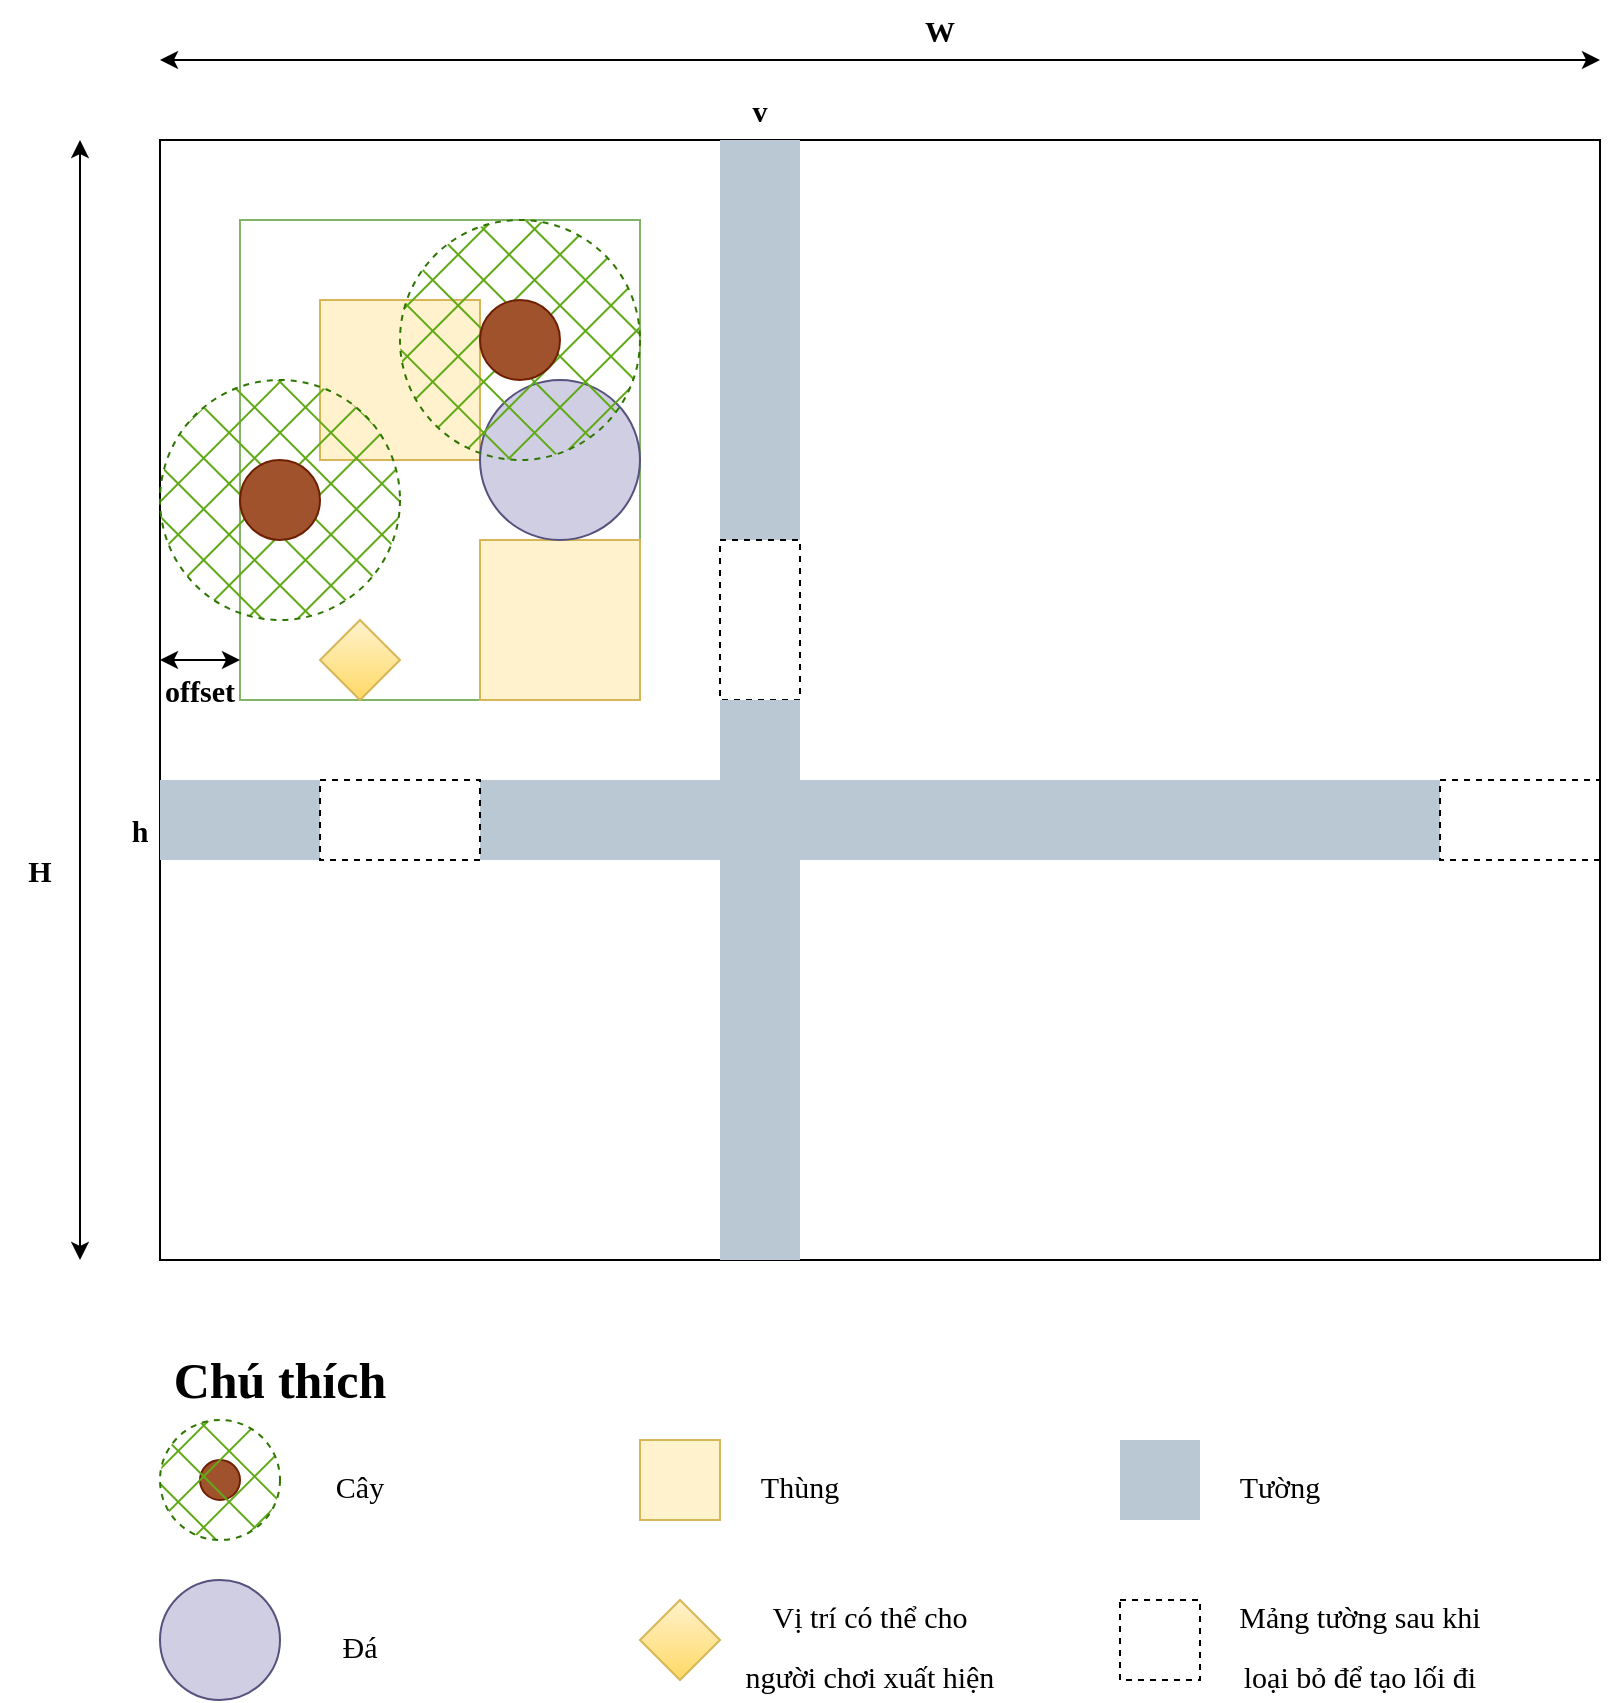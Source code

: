 <mxfile version="21.3.5" type="device" pages="2">
  <diagram id="vzllP_Ep41e42BFPDRWu" name="Page-2">
    <mxGraphModel dx="2074" dy="1116" grid="1" gridSize="10" guides="1" tooltips="1" connect="1" arrows="1" fold="1" page="1" pageScale="1" pageWidth="850" pageHeight="1100" math="0" shadow="0">
      <root>
        <mxCell id="0" />
        <mxCell id="1" parent="0" />
        <mxCell id="wyqYDlbluIopw4Qw9N9Z-13" value="" style="rounded=0;whiteSpace=wrap;html=1;fillColor=none;strokeColor=#82b366;" parent="1" vertex="1">
          <mxGeometry x="120" y="120" width="200" height="240" as="geometry" />
        </mxCell>
        <mxCell id="wyqYDlbluIopw4Qw9N9Z-2" value="" style="rounded=0;whiteSpace=wrap;html=1;fillColor=none;" parent="1" vertex="1">
          <mxGeometry x="80" y="80" width="720" height="560" as="geometry" />
        </mxCell>
        <mxCell id="wyqYDlbluIopw4Qw9N9Z-4" value="" style="endArrow=classic;startArrow=classic;html=1;rounded=0;" parent="1" edge="1">
          <mxGeometry width="50" height="50" relative="1" as="geometry">
            <mxPoint x="40" y="640" as="sourcePoint" />
            <mxPoint x="40" y="80" as="targetPoint" />
          </mxGeometry>
        </mxCell>
        <mxCell id="wyqYDlbluIopw4Qw9N9Z-5" value="" style="endArrow=classic;startArrow=classic;html=1;rounded=0;" parent="1" edge="1">
          <mxGeometry width="50" height="50" relative="1" as="geometry">
            <mxPoint x="80" y="40" as="sourcePoint" />
            <mxPoint x="800" y="40" as="targetPoint" />
          </mxGeometry>
        </mxCell>
        <mxCell id="wyqYDlbluIopw4Qw9N9Z-14" value="W" style="text;html=1;strokeColor=none;fillColor=none;align=center;verticalAlign=middle;whiteSpace=wrap;rounded=0;fontStyle=1;fontSize=15;fontFamily=Times New Roman;" parent="1" vertex="1">
          <mxGeometry x="440" y="10" width="60" height="30" as="geometry" />
        </mxCell>
        <mxCell id="wyqYDlbluIopw4Qw9N9Z-15" value="H" style="text;html=1;strokeColor=none;fillColor=none;align=center;verticalAlign=middle;whiteSpace=wrap;rounded=0;fontStyle=1;fontSize=15;fontFamily=Times New Roman;" parent="1" vertex="1">
          <mxGeometry y="430" width="40" height="30" as="geometry" />
        </mxCell>
        <mxCell id="wyqYDlbluIopw4Qw9N9Z-16" value="&lt;span&gt;v&lt;/span&gt;" style="text;html=1;strokeColor=none;fillColor=none;align=center;verticalAlign=middle;whiteSpace=wrap;rounded=0;fontSize=15;fontFamily=Times New Roman;fontStyle=1" parent="1" vertex="1">
          <mxGeometry x="350" y="50" width="60" height="30" as="geometry" />
        </mxCell>
        <mxCell id="wyqYDlbluIopw4Qw9N9Z-17" value="h" style="text;html=1;strokeColor=none;fillColor=none;align=center;verticalAlign=middle;whiteSpace=wrap;rounded=0;fontSize=15;fontStyle=1;fontFamily=Times New Roman;" parent="1" vertex="1">
          <mxGeometry x="60" y="410" width="20" height="30" as="geometry" />
        </mxCell>
        <mxCell id="wyqYDlbluIopw4Qw9N9Z-18" value="" style="rounded=0;whiteSpace=wrap;html=1;fontSize=15;fillColor=#fff2cc;strokeColor=#d6b656;" parent="1" vertex="1">
          <mxGeometry x="240" y="280" width="80" height="80" as="geometry" />
        </mxCell>
        <mxCell id="wyqYDlbluIopw4Qw9N9Z-20" value="" style="rounded=0;whiteSpace=wrap;html=1;fontFamily=Times New Roman;fontSize=20;fillColor=#bac8d3;strokeColor=none;" parent="1" vertex="1">
          <mxGeometry x="360" y="80" width="40" height="200" as="geometry" />
        </mxCell>
        <mxCell id="wyqYDlbluIopw4Qw9N9Z-21" value="" style="rounded=0;whiteSpace=wrap;html=1;fontFamily=Times New Roman;fontSize=20;fillColor=none;dashed=1;" parent="1" vertex="1">
          <mxGeometry x="360" y="280" width="40" height="80" as="geometry" />
        </mxCell>
        <mxCell id="wyqYDlbluIopw4Qw9N9Z-22" value="" style="rounded=0;whiteSpace=wrap;html=1;fontFamily=Times New Roman;fontSize=20;fillColor=#bac8d3;strokeColor=none;" parent="1" vertex="1">
          <mxGeometry x="360" y="360" width="40" height="280" as="geometry" />
        </mxCell>
        <mxCell id="wyqYDlbluIopw4Qw9N9Z-23" value="" style="rounded=0;whiteSpace=wrap;html=1;fontFamily=Times New Roman;fontSize=20;fillColor=#bac8d3;strokeColor=none;" parent="1" vertex="1">
          <mxGeometry x="80" y="400" width="80" height="40" as="geometry" />
        </mxCell>
        <mxCell id="wyqYDlbluIopw4Qw9N9Z-24" value="" style="rounded=0;whiteSpace=wrap;html=1;fontFamily=Times New Roman;fontSize=20;fillColor=#bac8d3;strokeColor=none;" parent="1" vertex="1">
          <mxGeometry x="240" y="400" width="480" height="40" as="geometry" />
        </mxCell>
        <mxCell id="wyqYDlbluIopw4Qw9N9Z-25" value="" style="rounded=0;whiteSpace=wrap;html=1;fontFamily=Times New Roman;fontSize=20;fillColor=none;dashed=1;" parent="1" vertex="1">
          <mxGeometry x="720" y="400" width="80" height="40" as="geometry" />
        </mxCell>
        <mxCell id="wyqYDlbluIopw4Qw9N9Z-26" value="" style="rounded=0;whiteSpace=wrap;html=1;fontFamily=Times New Roman;fontSize=20;fillColor=none;dashed=1;" parent="1" vertex="1">
          <mxGeometry x="160" y="400" width="80" height="40" as="geometry" />
        </mxCell>
        <mxCell id="wyqYDlbluIopw4Qw9N9Z-29" value="" style="rounded=0;whiteSpace=wrap;html=1;fontSize=15;fillColor=#fff2cc;strokeColor=#d6b656;" parent="1" vertex="1">
          <mxGeometry x="160" y="160" width="80" height="80" as="geometry" />
        </mxCell>
        <mxCell id="wyqYDlbluIopw4Qw9N9Z-32" value="" style="ellipse;whiteSpace=wrap;html=1;aspect=fixed;fillStyle=solid;fontFamily=Times New Roman;fontSize=20;fillColor=#d0cee2;strokeColor=#56517e;" parent="1" vertex="1">
          <mxGeometry x="240" y="200" width="80" height="80" as="geometry" />
        </mxCell>
        <mxCell id="wyqYDlbluIopw4Qw9N9Z-31" value="" style="ellipse;whiteSpace=wrap;html=1;aspect=fixed;dashed=1;fontFamily=Times New Roman;fontSize=20;fillColor=#60a917;fontColor=#ffffff;strokeColor=#2D7600;gradientColor=none;fillStyle=cross-hatch;" parent="1" vertex="1">
          <mxGeometry x="200" y="120" width="120" height="120" as="geometry" />
        </mxCell>
        <mxCell id="wyqYDlbluIopw4Qw9N9Z-28" value="" style="ellipse;whiteSpace=wrap;html=1;aspect=fixed;dashed=1;fontFamily=Times New Roman;fontSize=20;fillColor=#60a917;fontColor=#ffffff;strokeColor=#2D7600;fillStyle=cross-hatch;" parent="1" vertex="1">
          <mxGeometry x="80" y="200" width="120" height="120" as="geometry" />
        </mxCell>
        <mxCell id="wyqYDlbluIopw4Qw9N9Z-30" value="" style="ellipse;whiteSpace=wrap;html=1;aspect=fixed;fontFamily=Times New Roman;fontSize=20;fillColor=#a0522d;fontColor=#ffffff;strokeColor=#6D1F00;" parent="1" vertex="1">
          <mxGeometry x="240" y="160" width="40" height="40" as="geometry" />
        </mxCell>
        <mxCell id="wyqYDlbluIopw4Qw9N9Z-33" value="" style="rhombus;whiteSpace=wrap;html=1;fillStyle=solid;fontFamily=Times New Roman;fontSize=20;fillColor=#fff2cc;strokeColor=#d6b656;gradientColor=#ffd966;" parent="1" vertex="1">
          <mxGeometry x="160" y="320" width="40" height="40" as="geometry" />
        </mxCell>
        <mxCell id="wyqYDlbluIopw4Qw9N9Z-35" value="" style="ellipse;whiteSpace=wrap;html=1;aspect=fixed;fontFamily=Times New Roman;fontSize=20;fillColor=#a0522d;fontColor=#ffffff;strokeColor=#6D1F00;" parent="1" vertex="1">
          <mxGeometry x="100" y="740" width="20" height="20" as="geometry" />
        </mxCell>
        <mxCell id="wyqYDlbluIopw4Qw9N9Z-36" value="" style="ellipse;whiteSpace=wrap;html=1;aspect=fixed;dashed=1;fontFamily=Times New Roman;fontSize=20;fillColor=#60a917;fontColor=#ffffff;strokeColor=#2D7600;fillStyle=cross-hatch;" parent="1" vertex="1">
          <mxGeometry x="80" y="720" width="60" height="60" as="geometry" />
        </mxCell>
        <mxCell id="wyqYDlbluIopw4Qw9N9Z-37" value="" style="ellipse;whiteSpace=wrap;html=1;aspect=fixed;fillStyle=solid;fontFamily=Times New Roman;fontSize=20;fillColor=#d0cee2;strokeColor=#56517e;" parent="1" vertex="1">
          <mxGeometry x="80" y="800" width="60" height="60" as="geometry" />
        </mxCell>
        <mxCell id="wyqYDlbluIopw4Qw9N9Z-38" value="Chú thích" style="text;html=1;strokeColor=none;fillColor=none;align=center;verticalAlign=middle;whiteSpace=wrap;rounded=0;fillStyle=solid;fontFamily=Times New Roman;fontSize=25;fontStyle=1" parent="1" vertex="1">
          <mxGeometry x="80" y="680" width="120" height="40" as="geometry" />
        </mxCell>
        <mxCell id="wyqYDlbluIopw4Qw9N9Z-39" value="" style="rounded=0;whiteSpace=wrap;html=1;fontSize=15;fillColor=#fff2cc;strokeColor=#d6b656;" parent="1" vertex="1">
          <mxGeometry x="320" y="730" width="40" height="40" as="geometry" />
        </mxCell>
        <mxCell id="wyqYDlbluIopw4Qw9N9Z-40" value="" style="rhombus;whiteSpace=wrap;html=1;fillStyle=solid;fontFamily=Times New Roman;fontSize=20;fillColor=#fff2cc;strokeColor=#d6b656;gradientColor=#ffd966;" parent="1" vertex="1">
          <mxGeometry x="320" y="810" width="40" height="40" as="geometry" />
        </mxCell>
        <mxCell id="wyqYDlbluIopw4Qw9N9Z-41" value="" style="rounded=0;whiteSpace=wrap;html=1;fontFamily=Times New Roman;fontSize=20;fillColor=#bac8d3;strokeColor=none;" parent="1" vertex="1">
          <mxGeometry x="560" y="730" width="40" height="40" as="geometry" />
        </mxCell>
        <mxCell id="wyqYDlbluIopw4Qw9N9Z-44" value="" style="rounded=0;whiteSpace=wrap;html=1;fontFamily=Times New Roman;fontSize=20;fillColor=none;dashed=1;" parent="1" vertex="1">
          <mxGeometry x="560" y="810" width="40" height="40" as="geometry" />
        </mxCell>
        <mxCell id="wyqYDlbluIopw4Qw9N9Z-45" value="&lt;font style=&quot;font-size: 15px;&quot;&gt;Cây&lt;/font&gt;" style="text;html=1;strokeColor=none;fillColor=none;align=center;verticalAlign=middle;whiteSpace=wrap;rounded=0;fillStyle=solid;fontFamily=Times New Roman;fontSize=25;" parent="1" vertex="1">
          <mxGeometry x="150" y="735" width="60" height="30" as="geometry" />
        </mxCell>
        <mxCell id="wyqYDlbluIopw4Qw9N9Z-46" value="&lt;span style=&quot;font-size: 15px;&quot;&gt;Đá&lt;/span&gt;" style="text;html=1;strokeColor=none;fillColor=none;align=center;verticalAlign=middle;whiteSpace=wrap;rounded=0;fillStyle=solid;fontFamily=Times New Roman;fontSize=25;" parent="1" vertex="1">
          <mxGeometry x="150" y="815" width="60" height="30" as="geometry" />
        </mxCell>
        <mxCell id="wyqYDlbluIopw4Qw9N9Z-47" value="&lt;span style=&quot;font-size: 15px;&quot;&gt;Vị trí có thể cho người chơi xuất hiện&lt;/span&gt;" style="text;html=1;strokeColor=none;fillColor=none;align=center;verticalAlign=middle;whiteSpace=wrap;rounded=0;fillStyle=solid;fontFamily=Times New Roman;fontSize=25;" parent="1" vertex="1">
          <mxGeometry x="370" y="815" width="130" height="30" as="geometry" />
        </mxCell>
        <mxCell id="wyqYDlbluIopw4Qw9N9Z-48" value="&lt;font style=&quot;font-size: 15px;&quot;&gt;Thùng&lt;/font&gt;" style="text;html=1;strokeColor=none;fillColor=none;align=center;verticalAlign=middle;whiteSpace=wrap;rounded=0;fillStyle=solid;fontFamily=Times New Roman;fontSize=25;" parent="1" vertex="1">
          <mxGeometry x="370" y="735" width="60" height="30" as="geometry" />
        </mxCell>
        <mxCell id="wyqYDlbluIopw4Qw9N9Z-49" value="&lt;font style=&quot;font-size: 15px;&quot;&gt;Tường&lt;/font&gt;" style="text;html=1;strokeColor=none;fillColor=none;align=center;verticalAlign=middle;whiteSpace=wrap;rounded=0;fillStyle=solid;fontFamily=Times New Roman;fontSize=25;" parent="1" vertex="1">
          <mxGeometry x="610" y="735" width="60" height="30" as="geometry" />
        </mxCell>
        <mxCell id="wyqYDlbluIopw4Qw9N9Z-50" value="&lt;font style=&quot;font-size: 15px;&quot;&gt;Mảng tường sau khi loại bỏ để tạo lối đi&lt;/font&gt;" style="text;html=1;strokeColor=none;fillColor=none;align=center;verticalAlign=middle;whiteSpace=wrap;rounded=0;fillStyle=solid;fontFamily=Times New Roman;fontSize=25;" parent="1" vertex="1">
          <mxGeometry x="610" y="815" width="140" height="30" as="geometry" />
        </mxCell>
        <mxCell id="wyqYDlbluIopw4Qw9N9Z-27" value="" style="ellipse;whiteSpace=wrap;html=1;aspect=fixed;fontFamily=Times New Roman;fontSize=20;fillColor=#a0522d;fontColor=#ffffff;strokeColor=#6D1F00;" parent="1" vertex="1">
          <mxGeometry x="120" y="240" width="40" height="40" as="geometry" />
        </mxCell>
        <mxCell id="wyqYDlbluIopw4Qw9N9Z-51" value="" style="endArrow=classic;startArrow=classic;html=1;rounded=0;fontFamily=Times New Roman;fontSize=15;" parent="1" edge="1">
          <mxGeometry width="50" height="50" relative="1" as="geometry">
            <mxPoint x="80" y="340" as="sourcePoint" />
            <mxPoint x="120" y="340" as="targetPoint" />
          </mxGeometry>
        </mxCell>
        <mxCell id="wyqYDlbluIopw4Qw9N9Z-52" value="offset" style="text;html=1;strokeColor=none;fillColor=none;align=center;verticalAlign=middle;whiteSpace=wrap;rounded=0;fontStyle=1;fontSize=15;fontFamily=Times New Roman;" parent="1" vertex="1">
          <mxGeometry x="80" y="340" width="40" height="30" as="geometry" />
        </mxCell>
      </root>
    </mxGraphModel>
  </diagram>
  <diagram id="I6QAwalbuxM1T7jCyDW0" name="Page-3">
    <mxGraphModel dx="2074" dy="1116" grid="1" gridSize="10" guides="1" tooltips="1" connect="1" arrows="1" fold="1" page="1" pageScale="1" pageWidth="850" pageHeight="1100" math="0" shadow="0">
      <root>
        <mxCell id="0" />
        <mxCell id="1" parent="0" />
        <mxCell id="oAEYQyC1pePhQOALsR5Q-2" value="" style="rounded=0;whiteSpace=wrap;html=1;fillColor=#f8cecc;fillStyle=cross-hatch;strokeColor=#b85450;" parent="1" vertex="1">
          <mxGeometry x="80" y="480" width="520" height="360" as="geometry" />
        </mxCell>
        <mxCell id="u3MmYGaqtY7ZNG29OdMh-4" value="" style="rounded=0;whiteSpace=wrap;html=1;fillColor=#dae8fc;fillStyle=cross-hatch;strokeColor=#6c8ebf;" parent="1" vertex="1">
          <mxGeometry x="160" y="360" width="520" height="360" as="geometry" />
        </mxCell>
        <mxCell id="jOlmVAH7c86bE4nfms0q-1" value="" style="ellipse;whiteSpace=wrap;html=1;aspect=fixed;dashed=1;fontFamily=Times New Roman;fontSize=20;fillColor=#60a917;fontColor=#ffffff;strokeColor=#2D7600;fillStyle=cross-hatch;" parent="1" vertex="1">
          <mxGeometry x="440" y="360" width="120" height="120" as="geometry" />
        </mxCell>
        <mxCell id="jOlmVAH7c86bE4nfms0q-2" value="" style="ellipse;whiteSpace=wrap;html=1;aspect=fixed;fontFamily=Times New Roman;fontSize=20;fillColor=#a0522d;fontColor=#ffffff;strokeColor=#6D1F00;" parent="1" vertex="1">
          <mxGeometry x="480" y="400" width="40" height="40" as="geometry" />
        </mxCell>
        <mxCell id="RcwAdVjDqEWzxCX0yDSl-1" value="" style="rounded=0;whiteSpace=wrap;html=1;fontSize=15;fillColor=#fff2cc;strokeColor=#d6b656;" parent="1" vertex="1">
          <mxGeometry x="600" y="600" width="80" height="80" as="geometry" />
        </mxCell>
        <mxCell id="dPYOEHIgZN4KxPTbQtIQ-1" value="" style="rhombus;whiteSpace=wrap;html=1;fillStyle=solid;fontFamily=Times New Roman;fontSize=20;fillColor=#ffe6cc;strokeColor=#d79b00;" parent="1" vertex="1">
          <mxGeometry x="320" y="640" width="40" height="40" as="geometry" />
        </mxCell>
        <mxCell id="u3MmYGaqtY7ZNG29OdMh-1" value="" style="ellipse;whiteSpace=wrap;html=1;aspect=fixed;fillStyle=solid;fontFamily=Times New Roman;fontSize=20;fillColor=#d0cee2;strokeColor=#56517e;" parent="1" vertex="1">
          <mxGeometry x="160" y="680" width="80" height="80" as="geometry" />
        </mxCell>
        <mxCell id="u3MmYGaqtY7ZNG29OdMh-5" value="" style="rhombus;whiteSpace=wrap;html=1;fillStyle=solid;fontFamily=Times New Roman;fontSize=20;fillColor=#dae8fc;strokeColor=#6c8ebf;" parent="1" vertex="1">
          <mxGeometry x="400" y="520" width="40" height="40" as="geometry" />
        </mxCell>
        <mxCell id="u3MmYGaqtY7ZNG29OdMh-3" value="" style="ellipse;whiteSpace=wrap;html=1;aspect=fixed;dashed=1;fontFamily=Times New Roman;fontSize=20;fillColor=#60a917;fontColor=#ffffff;strokeColor=#2D7600;fillStyle=cross-hatch;" parent="1" vertex="1">
          <mxGeometry x="240" y="480" width="120" height="120" as="geometry" />
        </mxCell>
        <mxCell id="u3MmYGaqtY7ZNG29OdMh-2" value="" style="ellipse;whiteSpace=wrap;html=1;aspect=fixed;fontFamily=Times New Roman;fontSize=20;fillColor=#a0522d;fontColor=#ffffff;strokeColor=#6D1F00;" parent="1" vertex="1">
          <mxGeometry x="280" y="520" width="40" height="40" as="geometry" />
        </mxCell>
        <mxCell id="u3MmYGaqtY7ZNG29OdMh-6" value="P1" style="text;html=1;strokeColor=none;fillColor=none;align=center;verticalAlign=middle;whiteSpace=wrap;rounded=0;fillStyle=cross-hatch;" parent="1" vertex="1">
          <mxGeometry x="320" y="640" width="40" height="40" as="geometry" />
        </mxCell>
        <mxCell id="u3MmYGaqtY7ZNG29OdMh-7" value="P2" style="text;html=1;strokeColor=none;fillColor=none;align=center;verticalAlign=middle;whiteSpace=wrap;rounded=0;fillStyle=cross-hatch;" parent="1" vertex="1">
          <mxGeometry x="400" y="520" width="40" height="40" as="geometry" />
        </mxCell>
        <mxCell id="u3MmYGaqtY7ZNG29OdMh-8" value="C2" style="text;html=1;strokeColor=none;fillColor=none;align=center;verticalAlign=middle;whiteSpace=wrap;rounded=0;fillStyle=cross-hatch;" parent="1" vertex="1">
          <mxGeometry x="620" y="620" width="40" height="40" as="geometry" />
        </mxCell>
        <mxCell id="u3MmYGaqtY7ZNG29OdMh-9" value="S1" style="text;html=1;strokeColor=none;fillColor=none;align=center;verticalAlign=middle;whiteSpace=wrap;rounded=0;fillStyle=cross-hatch;" parent="1" vertex="1">
          <mxGeometry x="180" y="700" width="40" height="40" as="geometry" />
        </mxCell>
        <mxCell id="u3MmYGaqtY7ZNG29OdMh-10" value="T1" style="text;html=1;strokeColor=none;fillColor=none;align=center;verticalAlign=middle;whiteSpace=wrap;rounded=0;fillStyle=cross-hatch;" parent="1" vertex="1">
          <mxGeometry x="280" y="520" width="40" height="40" as="geometry" />
        </mxCell>
        <mxCell id="u3MmYGaqtY7ZNG29OdMh-11" value="T2" style="text;html=1;strokeColor=none;fillColor=none;align=center;verticalAlign=middle;whiteSpace=wrap;rounded=0;fillStyle=cross-hatch;" parent="1" vertex="1">
          <mxGeometry x="480" y="400" width="40" height="40" as="geometry" />
        </mxCell>
        <mxCell id="u3MmYGaqtY7ZNG29OdMh-13" value="" style="rounded=0;whiteSpace=wrap;html=1;fontSize=15;fillColor=#fff2cc;strokeColor=#d6b656;" parent="1" vertex="1">
          <mxGeometry x="360" y="760" width="80" height="80" as="geometry" />
        </mxCell>
        <mxCell id="u3MmYGaqtY7ZNG29OdMh-12" value="C1" style="text;html=1;strokeColor=none;fillColor=none;align=center;verticalAlign=middle;whiteSpace=wrap;rounded=0;fillStyle=cross-hatch;" parent="1" vertex="1">
          <mxGeometry x="380" y="780" width="40" height="40" as="geometry" />
        </mxCell>
      </root>
    </mxGraphModel>
  </diagram>
</mxfile>
